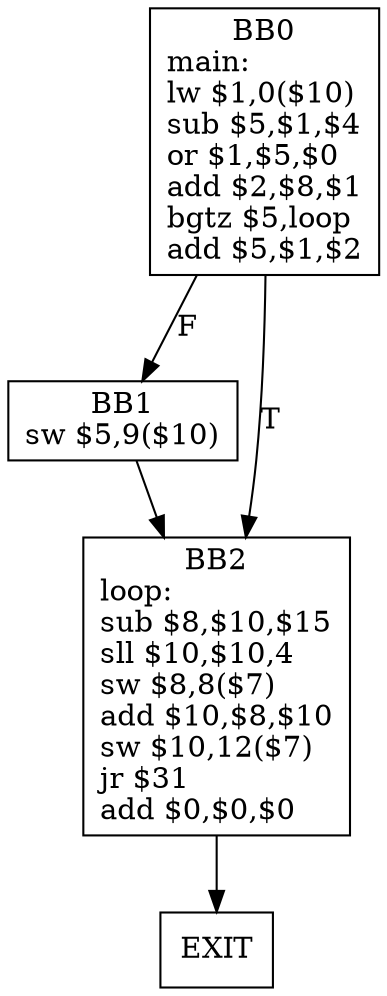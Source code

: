 digraph G1 {
node [shape = box];
BB0 [label = "BB0\nmain:\llw $1,0($10)\lsub $5,$1,$4\lor $1,$5,$0\ladd $2,$8,$1\lbgtz $5,loop\ladd $5,$1,$2\l"] ;
BB0 -> BB1 [style = filled, label = "F"];
BB0 -> BB2[style = filled, label = "T"];
BB1 [label = "BB1\nsw $5,9($10)\l"] ;
BB1 -> BB2 [style = filled, label = ""];
BB2 [label = "BB2\nloop:\lsub $8,$10,$15\lsll $10,$10,4\lsw $8,8($7)\ladd $10,$8,$10\lsw $10,12($7)\ljr $31\ladd $0,$0,$0\l"] ;
BB2 -> EXIT  [style = filled, label = ""];
}
